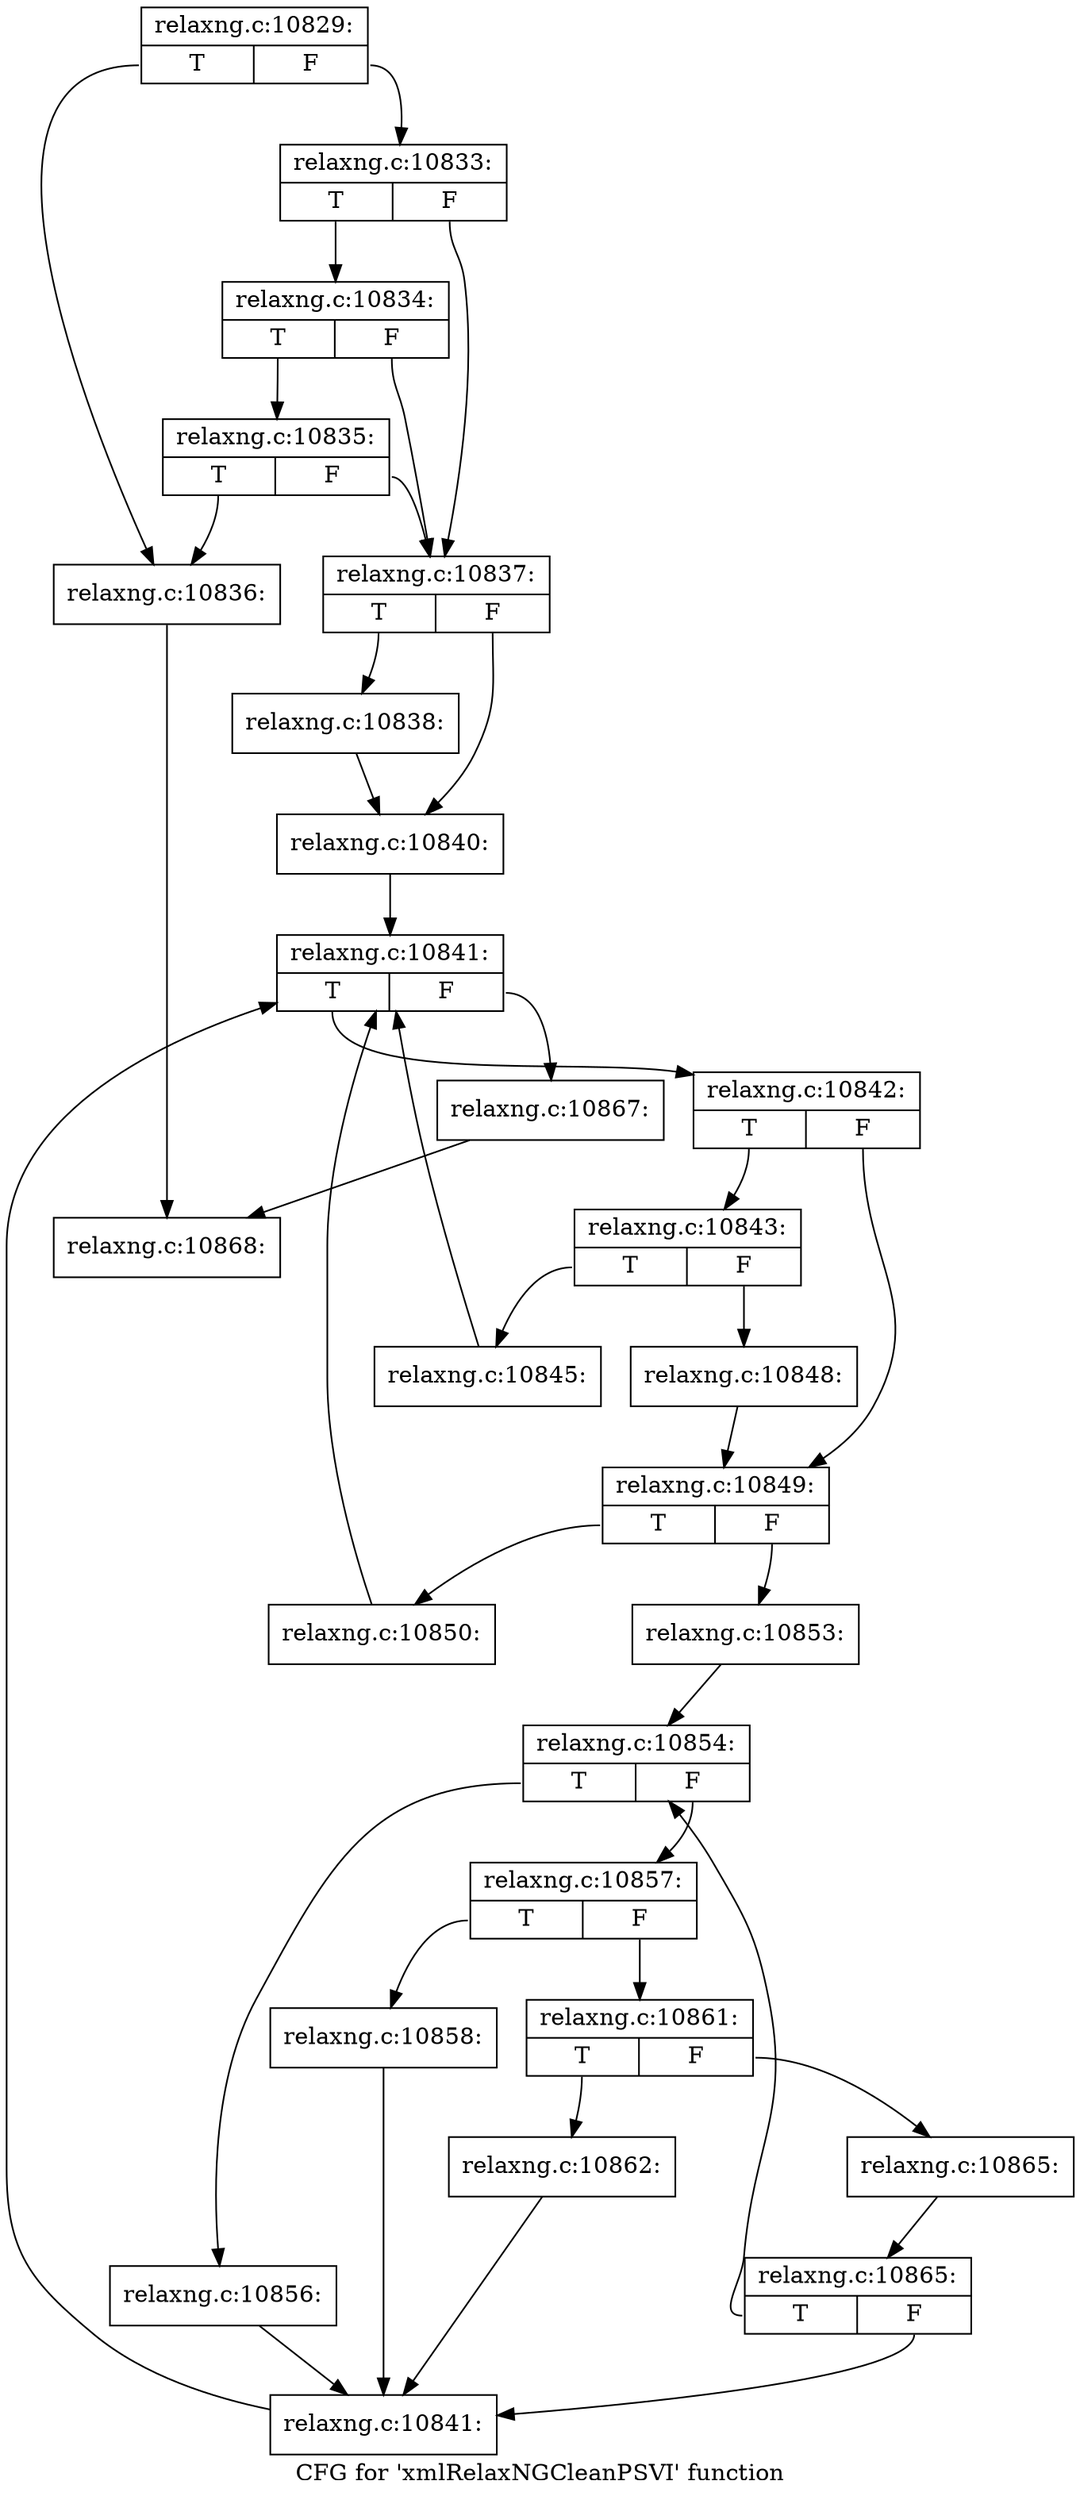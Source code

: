 digraph "CFG for 'xmlRelaxNGCleanPSVI' function" {
	label="CFG for 'xmlRelaxNGCleanPSVI' function";

	Node0x404d9b0 [shape=record,label="{relaxng.c:10829:|{<s0>T|<s1>F}}"];
	Node0x404d9b0:s0 -> Node0x404dc90;
	Node0x404d9b0:s1 -> Node0x404dd30;
	Node0x404dd30 [shape=record,label="{relaxng.c:10833:|{<s0>T|<s1>F}}"];
	Node0x404dd30:s0 -> Node0x405cd70;
	Node0x404dd30:s1 -> Node0x404dce0;
	Node0x405cd70 [shape=record,label="{relaxng.c:10834:|{<s0>T|<s1>F}}"];
	Node0x405cd70:s0 -> Node0x405cd20;
	Node0x405cd70:s1 -> Node0x404dce0;
	Node0x405cd20 [shape=record,label="{relaxng.c:10835:|{<s0>T|<s1>F}}"];
	Node0x405cd20:s0 -> Node0x404dc90;
	Node0x405cd20:s1 -> Node0x404dce0;
	Node0x404dc90 [shape=record,label="{relaxng.c:10836:}"];
	Node0x404dc90 -> Node0x404de10;
	Node0x404dce0 [shape=record,label="{relaxng.c:10837:|{<s0>T|<s1>F}}"];
	Node0x404dce0:s0 -> Node0x405d7b0;
	Node0x404dce0:s1 -> Node0x405d800;
	Node0x405d7b0 [shape=record,label="{relaxng.c:10838:}"];
	Node0x405d7b0 -> Node0x405d800;
	Node0x405d800 [shape=record,label="{relaxng.c:10840:}"];
	Node0x405d800 -> Node0x405e120;
	Node0x405e120 [shape=record,label="{relaxng.c:10841:|{<s0>T|<s1>F}}"];
	Node0x405e120:s0 -> Node0x405e510;
	Node0x405e120:s1 -> Node0x405e340;
	Node0x405e510 [shape=record,label="{relaxng.c:10842:|{<s0>T|<s1>F}}"];
	Node0x405e510:s0 -> Node0x405e6d0;
	Node0x405e510:s1 -> Node0x405e720;
	Node0x405e6d0 [shape=record,label="{relaxng.c:10843:|{<s0>T|<s1>F}}"];
	Node0x405e6d0:s0 -> Node0x405ed10;
	Node0x405e6d0:s1 -> Node0x405ed60;
	Node0x405ed10 [shape=record,label="{relaxng.c:10845:}"];
	Node0x405ed10 -> Node0x405e120;
	Node0x405ed60 [shape=record,label="{relaxng.c:10848:}"];
	Node0x405ed60 -> Node0x405e720;
	Node0x405e720 [shape=record,label="{relaxng.c:10849:|{<s0>T|<s1>F}}"];
	Node0x405e720:s0 -> Node0x405f6a0;
	Node0x405e720:s1 -> Node0x405f6f0;
	Node0x405f6a0 [shape=record,label="{relaxng.c:10850:}"];
	Node0x405f6a0 -> Node0x405e120;
	Node0x405f6f0 [shape=record,label="{relaxng.c:10853:}"];
	Node0x405f6f0 -> Node0x405ff70;
	Node0x405ff70 [shape=record,label="{relaxng.c:10854:|{<s0>T|<s1>F}}"];
	Node0x405ff70:s0 -> Node0x40604c0;
	Node0x405ff70:s1 -> Node0x4060510;
	Node0x40604c0 [shape=record,label="{relaxng.c:10856:}"];
	Node0x40604c0 -> Node0x405fed0;
	Node0x4060510 [shape=record,label="{relaxng.c:10857:|{<s0>T|<s1>F}}"];
	Node0x4060510:s0 -> Node0x4060840;
	Node0x4060510:s1 -> Node0x4060890;
	Node0x4060840 [shape=record,label="{relaxng.c:10858:}"];
	Node0x4060840 -> Node0x405fed0;
	Node0x4060890 [shape=record,label="{relaxng.c:10861:|{<s0>T|<s1>F}}"];
	Node0x4060890:s0 -> Node0x4060e80;
	Node0x4060890:s1 -> Node0x4060ed0;
	Node0x4060e80 [shape=record,label="{relaxng.c:10862:}"];
	Node0x4060e80 -> Node0x405fed0;
	Node0x4060ed0 [shape=record,label="{relaxng.c:10865:}"];
	Node0x4060ed0 -> Node0x405ff20;
	Node0x405ff20 [shape=record,label="{relaxng.c:10865:|{<s0>T|<s1>F}}"];
	Node0x405ff20:s0 -> Node0x405ff70;
	Node0x405ff20:s1 -> Node0x405fed0;
	Node0x405fed0 [shape=record,label="{relaxng.c:10841:}"];
	Node0x405fed0 -> Node0x405e120;
	Node0x405e340 [shape=record,label="{relaxng.c:10867:}"];
	Node0x405e340 -> Node0x404de10;
	Node0x404de10 [shape=record,label="{relaxng.c:10868:}"];
}
